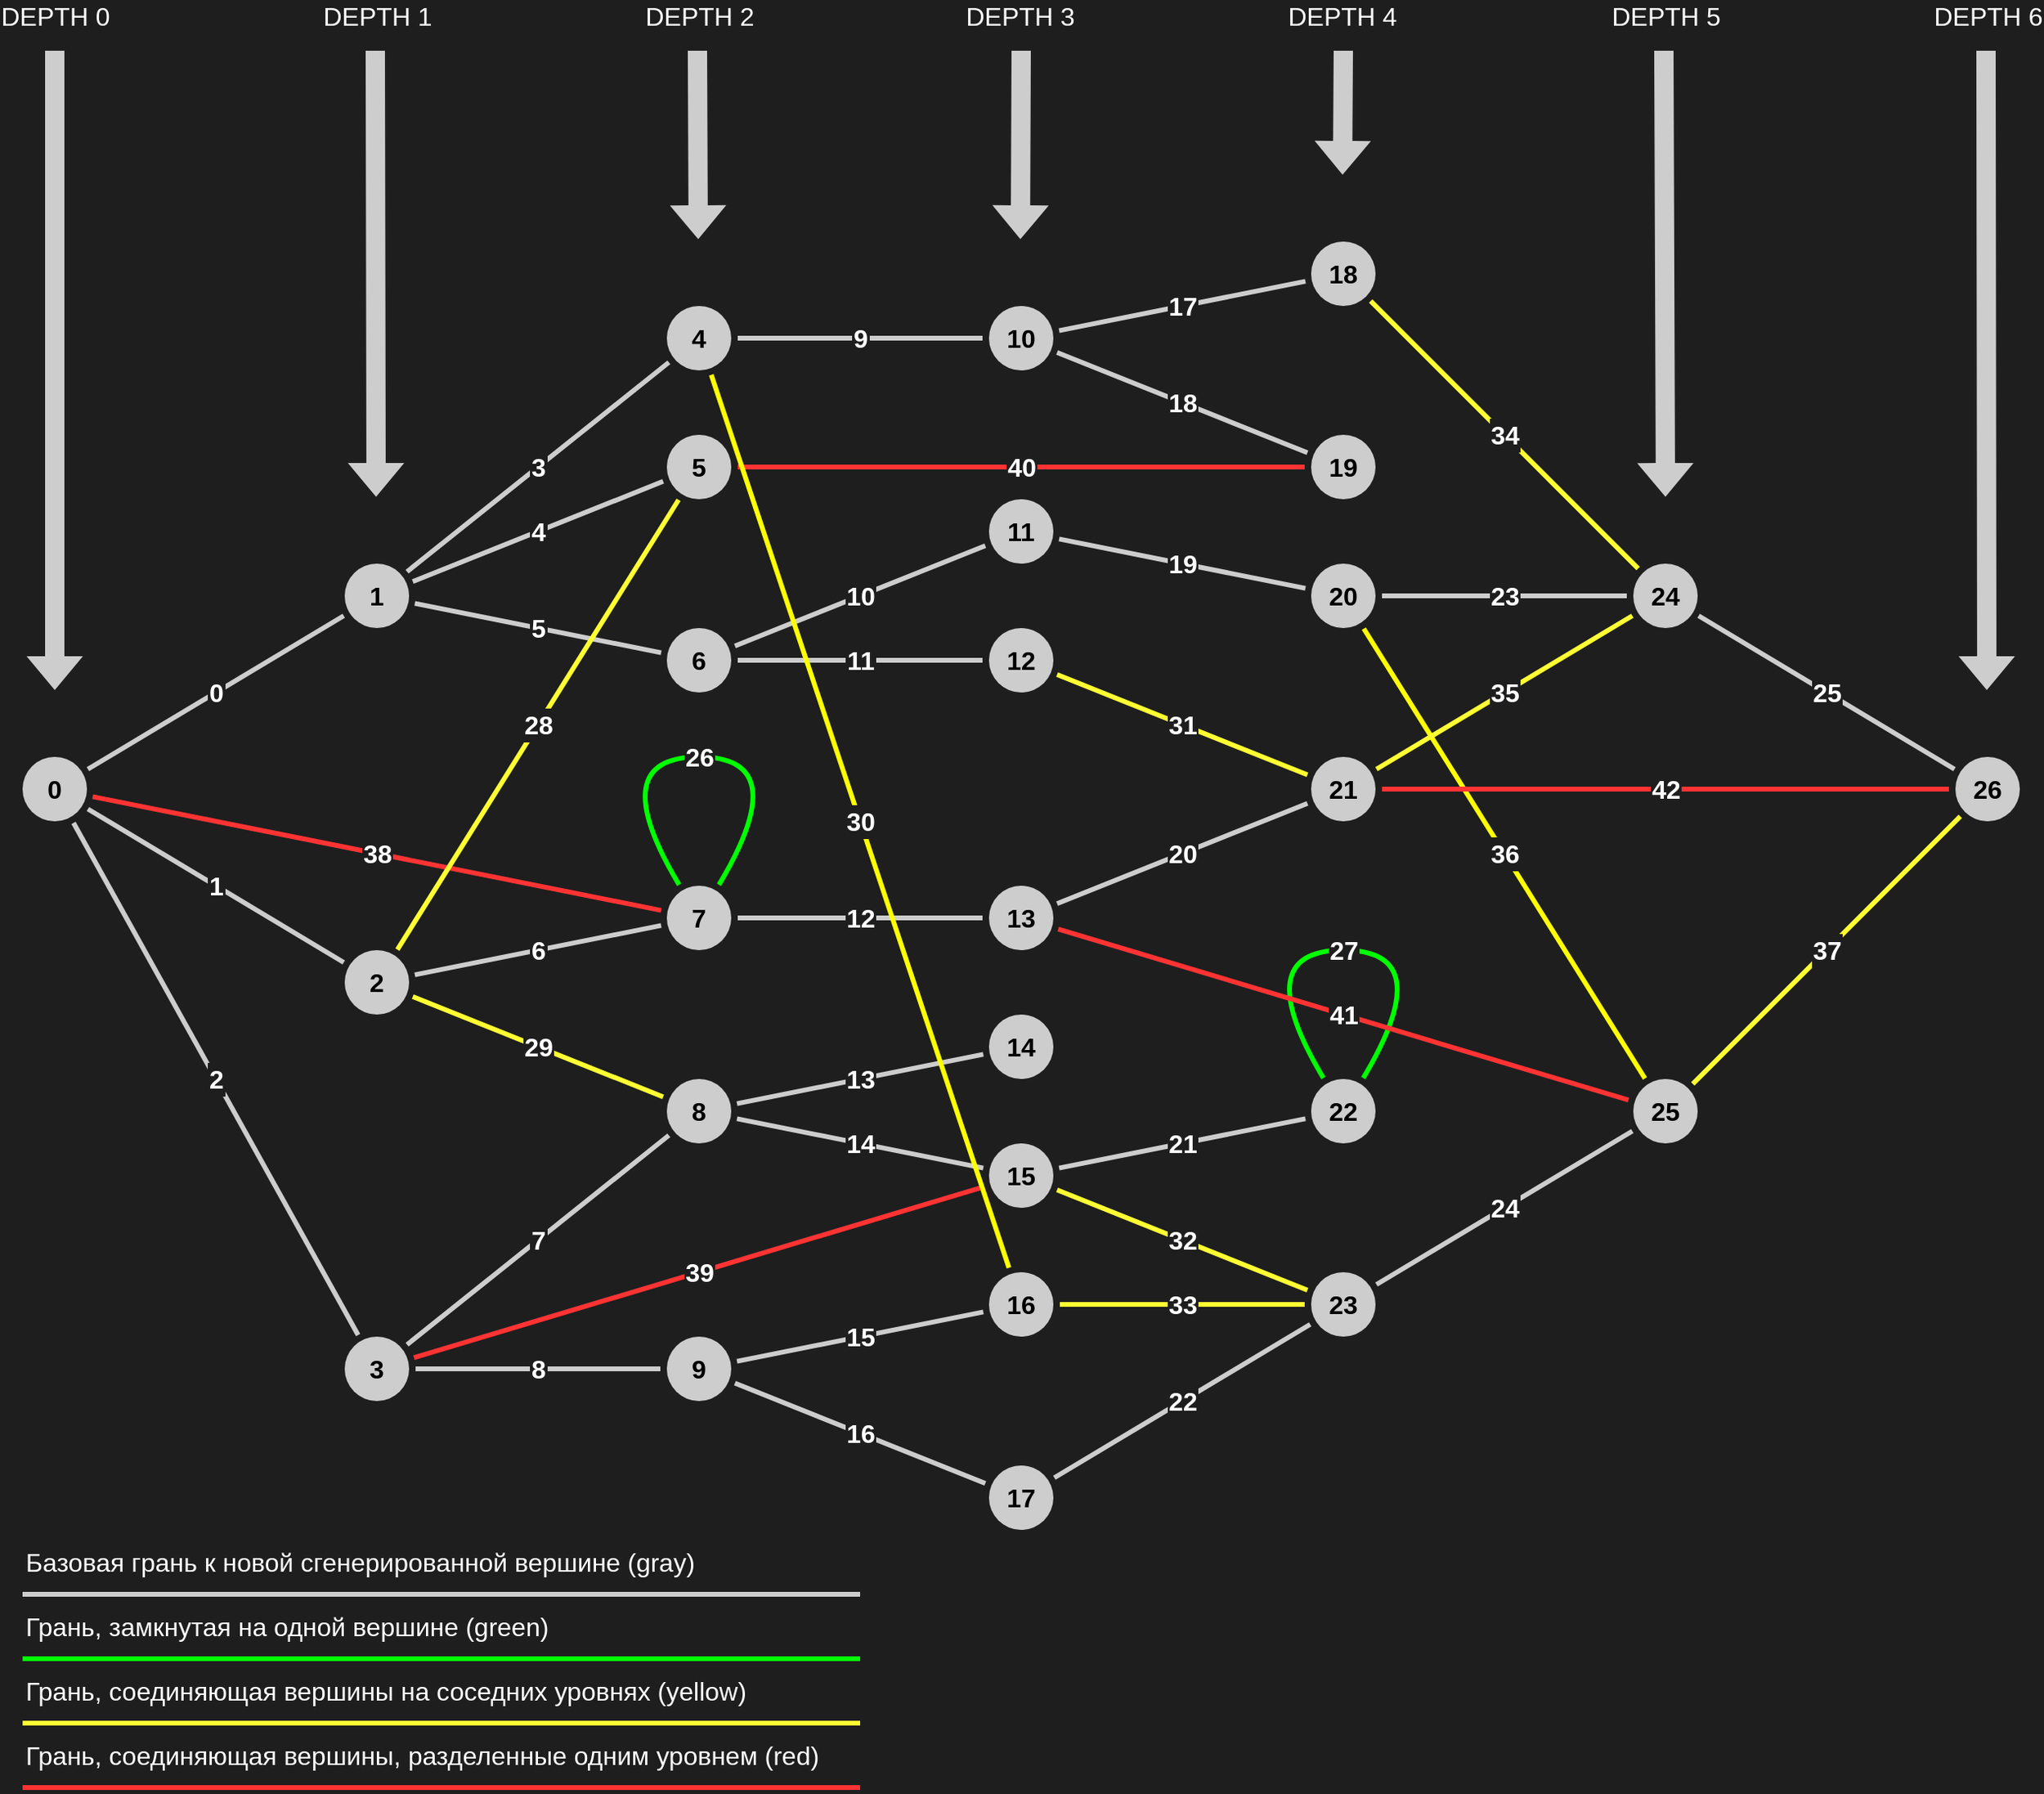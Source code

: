 <mxfile version="15.8.4" type="device"><diagram id="itymWKvPhZMBXYIXJkQ_" name="Page-1"><mxGraphModel dx="2379" dy="1198" grid="1" gridSize="10" guides="1" tooltips="1" connect="1" arrows="1" fold="1" page="0" pageScale="1" pageWidth="827" pageHeight="1169" background="#1e1e1e" math="0" shadow="0"><root><mxCell id="0"/><mxCell id="1" parent="0"/><mxCell id="8jrJ4hIwarg8ChPmGmHA-1" value="0" style="ellipse;aspect=fixed;strokeColor=none;fontStyle=1;fontSize=16;fillColor=#CDCDCD;html=1;whiteSpace=wrap;labelBorderColor=none;verticalAlign=middle;align=center;" parent="1" vertex="1"><mxGeometry x="-120" y="480" width="40" height="40" as="geometry"/></mxCell><mxCell id="8jrJ4hIwarg8ChPmGmHA-24" value="3" style="edgeStyle=none;rounded=0;orthogonalLoop=1;jettySize=auto;endArrow=none;endFill=0;fontSize=16;strokeWidth=3;labelBackgroundColor=#1e1e1e;fontColor=#FFFFFF;fontStyle=1;spacing=2;labelBorderColor=#1e1e1e;verticalAlign=middle;horizontal=1;html=1;shadow=0;strokeColor=#CDCDCD;jumpSize=6;targetPerimeterSpacing=4;sourcePerimeterSpacing=4;" parent="1" source="8jrJ4hIwarg8ChPmGmHA-2" target="8jrJ4hIwarg8ChPmGmHA-5" edge="1"><mxGeometry relative="1" as="geometry"/></mxCell><mxCell id="8jrJ4hIwarg8ChPmGmHA-25" value="5" style="edgeStyle=none;rounded=0;orthogonalLoop=1;jettySize=auto;endArrow=none;endFill=0;fontSize=16;strokeWidth=3;labelBackgroundColor=#1e1e1e;fontColor=#FFFFFF;fontStyle=1;spacing=2;labelBorderColor=#1e1e1e;verticalAlign=middle;horizontal=1;html=1;shadow=0;strokeColor=#CDCDCD;jumpSize=6;targetPerimeterSpacing=4;sourcePerimeterSpacing=4;" parent="1" source="8jrJ4hIwarg8ChPmGmHA-2" target="8jrJ4hIwarg8ChPmGmHA-6" edge="1"><mxGeometry relative="1" as="geometry"/></mxCell><mxCell id="8jrJ4hIwarg8ChPmGmHA-26" value="4" style="edgeStyle=none;rounded=0;orthogonalLoop=1;jettySize=auto;endArrow=none;endFill=0;fontSize=16;strokeWidth=3;labelBackgroundColor=#1e1e1e;fontColor=#FFFFFF;fontStyle=1;spacing=2;labelBorderColor=#1e1e1e;verticalAlign=middle;horizontal=1;html=1;shadow=0;strokeColor=#CDCDCD;jumpSize=6;targetPerimeterSpacing=4;sourcePerimeterSpacing=4;" parent="1" source="8jrJ4hIwarg8ChPmGmHA-2" target="8jrJ4hIwarg8ChPmGmHA-7" edge="1"><mxGeometry relative="1" as="geometry"/></mxCell><mxCell id="8jrJ4hIwarg8ChPmGmHA-2" value="1" style="ellipse;aspect=fixed;strokeColor=none;fontStyle=1;fontSize=16;fillColor=#CDCDCD;html=1;whiteSpace=wrap;labelBorderColor=none;verticalAlign=middle;align=center;" parent="1" vertex="1"><mxGeometry x="80" y="360" width="40" height="40" as="geometry"/></mxCell><mxCell id="8jrJ4hIwarg8ChPmGmHA-27" value="6" style="edgeStyle=none;rounded=0;orthogonalLoop=1;jettySize=auto;endArrow=none;endFill=0;fontSize=16;strokeWidth=3;labelBackgroundColor=#1e1e1e;fontColor=#FFFFFF;fontStyle=1;spacing=2;labelBorderColor=#1e1e1e;verticalAlign=middle;horizontal=1;html=1;shadow=0;strokeColor=#CDCDCD;jumpSize=6;targetPerimeterSpacing=4;sourcePerimeterSpacing=4;" parent="1" source="8jrJ4hIwarg8ChPmGmHA-3" target="8jrJ4hIwarg8ChPmGmHA-8" edge="1"><mxGeometry relative="1" as="geometry"/></mxCell><mxCell id="8jrJ4hIwarg8ChPmGmHA-28" value="29" style="edgeStyle=none;rounded=0;orthogonalLoop=1;jettySize=auto;endArrow=none;endFill=0;fontSize=16;strokeWidth=3;labelBackgroundColor=#1e1e1e;fontColor=#FFFFFF;fontStyle=1;spacing=2;labelBorderColor=#1e1e1e;verticalAlign=middle;horizontal=1;html=1;shadow=0;jumpSize=6;targetPerimeterSpacing=4;sourcePerimeterSpacing=4;strokeColor=#FFFF33;" parent="1" source="8jrJ4hIwarg8ChPmGmHA-3" target="8jrJ4hIwarg8ChPmGmHA-9" edge="1"><mxGeometry relative="1" as="geometry"/></mxCell><mxCell id="8jrJ4hIwarg8ChPmGmHA-3" value="2" style="ellipse;aspect=fixed;strokeColor=none;fontStyle=1;fontSize=16;fillColor=#CDCDCD;html=1;whiteSpace=wrap;labelBorderColor=none;verticalAlign=middle;align=center;" parent="1" vertex="1"><mxGeometry x="80" y="600" width="40" height="40" as="geometry"/></mxCell><mxCell id="8jrJ4hIwarg8ChPmGmHA-30" value="8" style="edgeStyle=none;rounded=0;orthogonalLoop=1;jettySize=auto;endArrow=none;endFill=0;fontSize=16;strokeWidth=3;labelBackgroundColor=#1e1e1e;fontColor=#FFFFFF;fontStyle=1;spacing=2;labelBorderColor=#1e1e1e;verticalAlign=middle;horizontal=1;html=1;shadow=0;strokeColor=#CDCDCD;jumpSize=6;targetPerimeterSpacing=4;sourcePerimeterSpacing=4;" parent="1" source="8jrJ4hIwarg8ChPmGmHA-4" target="8jrJ4hIwarg8ChPmGmHA-11" edge="1"><mxGeometry relative="1" as="geometry"/></mxCell><mxCell id="8jrJ4hIwarg8ChPmGmHA-4" value="3" style="ellipse;aspect=fixed;strokeColor=none;fontStyle=1;fontSize=16;fillColor=#CDCDCD;html=1;whiteSpace=wrap;labelBorderColor=none;verticalAlign=middle;align=center;" parent="1" vertex="1"><mxGeometry x="80" y="840" width="40" height="40" as="geometry"/></mxCell><mxCell id="8jrJ4hIwarg8ChPmGmHA-5" value="4" style="ellipse;aspect=fixed;strokeColor=none;fontStyle=1;fontSize=16;fillColor=#CDCDCD;html=1;whiteSpace=wrap;labelBorderColor=none;verticalAlign=middle;align=center;" parent="1" vertex="1"><mxGeometry x="280" y="200" width="40" height="40" as="geometry"/></mxCell><mxCell id="8jrJ4hIwarg8ChPmGmHA-6" value="6" style="ellipse;aspect=fixed;strokeColor=none;fontStyle=1;fontSize=16;fillColor=#CDCDCD;html=1;whiteSpace=wrap;labelBorderColor=none;verticalAlign=middle;align=center;" parent="1" vertex="1"><mxGeometry x="280" y="400" width="40" height="40" as="geometry"/></mxCell><mxCell id="8jrJ4hIwarg8ChPmGmHA-7" value="5" style="ellipse;aspect=fixed;strokeColor=none;fontStyle=1;fontSize=16;fillColor=#CDCDCD;html=1;whiteSpace=wrap;labelBorderColor=none;verticalAlign=middle;align=center;" parent="1" vertex="1"><mxGeometry x="280" y="280" width="40" height="40" as="geometry"/></mxCell><mxCell id="8jrJ4hIwarg8ChPmGmHA-8" value="7" style="ellipse;aspect=fixed;strokeColor=none;fontStyle=1;fontSize=16;fillColor=#CDCDCD;html=1;whiteSpace=wrap;labelBorderColor=none;verticalAlign=middle;align=center;" parent="1" vertex="1"><mxGeometry x="280" y="560" width="40" height="40" as="geometry"/></mxCell><mxCell id="8jrJ4hIwarg8ChPmGmHA-9" value="8" style="ellipse;aspect=fixed;strokeColor=none;fontStyle=1;fontSize=16;fillColor=#CDCDCD;html=1;whiteSpace=wrap;labelBorderColor=none;verticalAlign=middle;align=center;" parent="1" vertex="1"><mxGeometry x="280" y="680" width="40" height="40" as="geometry"/></mxCell><mxCell id="8jrJ4hIwarg8ChPmGmHA-11" value="9" style="ellipse;aspect=fixed;strokeColor=none;fontStyle=1;fontSize=16;fillColor=#CDCDCD;html=1;whiteSpace=wrap;labelBorderColor=none;verticalAlign=middle;align=center;" parent="1" vertex="1"><mxGeometry x="280" y="840" width="40" height="40" as="geometry"/></mxCell><mxCell id="8jrJ4hIwarg8ChPmGmHA-18" value="0" style="shadow=0;endArrow=none;endFill=0;fontSize=16;strokeWidth=3;labelBackgroundColor=#1e1e1e;fontColor=#FFFFFF;fontStyle=1;spacing=2;labelBorderColor=#1e1e1e;verticalAlign=middle;horizontal=1;html=1;strokeColor=#CDCDCD;jumpSize=6;targetPerimeterSpacing=4;sourcePerimeterSpacing=4;" parent="1" source="8jrJ4hIwarg8ChPmGmHA-1" target="8jrJ4hIwarg8ChPmGmHA-2" edge="1"><mxGeometry width="100" relative="1" as="geometry"><mxPoint x="470" y="450" as="sourcePoint"/><mxPoint x="570" y="450" as="targetPoint"/></mxGeometry></mxCell><mxCell id="8jrJ4hIwarg8ChPmGmHA-19" value="1" style="endArrow=none;endFill=0;fontSize=16;strokeWidth=3;labelBackgroundColor=#1e1e1e;fontColor=#FFFFFF;fontStyle=1;spacing=2;labelBorderColor=#1e1e1e;verticalAlign=middle;horizontal=1;html=1;shadow=0;strokeColor=#CDCDCD;jumpSize=6;targetPerimeterSpacing=4;sourcePerimeterSpacing=4;" parent="1" source="8jrJ4hIwarg8ChPmGmHA-1" target="8jrJ4hIwarg8ChPmGmHA-3" edge="1"><mxGeometry width="100" relative="1" as="geometry"><mxPoint x="-41.056" y="452.111" as="sourcePoint"/><mxPoint x="61.056" y="247.889" as="targetPoint"/></mxGeometry></mxCell><mxCell id="8jrJ4hIwarg8ChPmGmHA-20" value="2" style="endArrow=none;endFill=0;fontSize=16;strokeWidth=3;labelBackgroundColor=#1e1e1e;fontColor=#FFFFFF;fontStyle=1;spacing=2;labelBorderColor=#1e1e1e;verticalAlign=middle;horizontal=1;html=1;shadow=0;strokeColor=#CDCDCD;jumpSize=6;targetPerimeterSpacing=4;sourcePerimeterSpacing=4;" parent="1" source="8jrJ4hIwarg8ChPmGmHA-1" target="8jrJ4hIwarg8ChPmGmHA-4" edge="1"><mxGeometry width="100" relative="1" as="geometry"><mxPoint x="-30" y="470" as="sourcePoint"/><mxPoint x="50" y="470" as="targetPoint"/></mxGeometry></mxCell><mxCell id="uvdwyqljcsSMfk4iOrMK-13" value="16" style="ellipse;aspect=fixed;strokeColor=none;fontStyle=1;fontSize=16;fillColor=#CDCDCD;html=1;whiteSpace=wrap;labelBorderColor=none;verticalAlign=middle;align=center;" parent="1" vertex="1"><mxGeometry x="480" y="800" width="40" height="40" as="geometry"/></mxCell><mxCell id="uvdwyqljcsSMfk4iOrMK-14" value="17" style="ellipse;aspect=fixed;strokeColor=none;fontStyle=1;fontSize=16;fillColor=#CDCDCD;html=1;whiteSpace=wrap;labelBorderColor=none;verticalAlign=middle;align=center;" parent="1" vertex="1"><mxGeometry x="480" y="920" width="40" height="40" as="geometry"/></mxCell><mxCell id="uvdwyqljcsSMfk4iOrMK-16" value="16" style="edgeStyle=none;rounded=0;orthogonalLoop=1;jettySize=auto;endArrow=none;endFill=0;fontSize=16;strokeWidth=3;labelBackgroundColor=#1e1e1e;fontColor=#FFFFFF;fontStyle=1;spacing=2;labelBorderColor=#1e1e1e;verticalAlign=middle;horizontal=1;html=1;shadow=0;strokeColor=#CDCDCD;jumpSize=6;targetPerimeterSpacing=4;sourcePerimeterSpacing=4;" parent="1" source="8jrJ4hIwarg8ChPmGmHA-11" target="uvdwyqljcsSMfk4iOrMK-14" edge="1"><mxGeometry relative="1" as="geometry"><mxPoint x="288" y="1020" as="sourcePoint"/><mxPoint x="360" y="1020" as="targetPoint"/></mxGeometry></mxCell><mxCell id="uvdwyqljcsSMfk4iOrMK-17" value="15" style="edgeStyle=none;rounded=0;orthogonalLoop=1;jettySize=auto;endArrow=none;endFill=0;fontSize=16;strokeWidth=3;labelBackgroundColor=#1e1e1e;fontColor=#FFFFFF;fontStyle=1;spacing=2;labelBorderColor=#1e1e1e;verticalAlign=middle;horizontal=1;html=1;shadow=0;strokeColor=#CDCDCD;jumpSize=6;targetPerimeterSpacing=4;sourcePerimeterSpacing=4;" parent="1" source="8jrJ4hIwarg8ChPmGmHA-11" target="uvdwyqljcsSMfk4iOrMK-13" edge="1"><mxGeometry relative="1" as="geometry"><mxPoint x="350.002" y="859.999" as="sourcePoint"/><mxPoint x="424.442" y="884.891" as="targetPoint"/></mxGeometry></mxCell><mxCell id="uvdwyqljcsSMfk4iOrMK-18" value="14" style="ellipse;aspect=fixed;strokeColor=none;fontStyle=1;fontSize=16;fillColor=#CDCDCD;html=1;whiteSpace=wrap;labelBorderColor=none;verticalAlign=middle;align=center;" parent="1" vertex="1"><mxGeometry x="480" y="640" width="40" height="40" as="geometry"/></mxCell><mxCell id="uvdwyqljcsSMfk4iOrMK-19" value="15" style="ellipse;aspect=fixed;strokeColor=none;fontStyle=1;fontSize=16;fillColor=#CDCDCD;html=1;whiteSpace=wrap;labelBorderColor=none;verticalAlign=middle;align=center;" parent="1" vertex="1"><mxGeometry x="480" y="720" width="40" height="40" as="geometry"/></mxCell><mxCell id="uvdwyqljcsSMfk4iOrMK-21" value="13" style="ellipse;aspect=fixed;strokeColor=none;fontStyle=1;fontSize=16;fillColor=#CDCDCD;html=1;whiteSpace=wrap;labelBorderColor=none;verticalAlign=middle;align=center;" parent="1" vertex="1"><mxGeometry x="480" y="560" width="40" height="40" as="geometry"/></mxCell><mxCell id="uvdwyqljcsSMfk4iOrMK-23" value="12" style="ellipse;aspect=fixed;strokeColor=none;fontStyle=1;fontSize=16;fillColor=#CDCDCD;html=1;whiteSpace=wrap;labelBorderColor=none;verticalAlign=middle;align=center;" parent="1" vertex="1"><mxGeometry x="480" y="400" width="40" height="40" as="geometry"/></mxCell><mxCell id="uvdwyqljcsSMfk4iOrMK-27" value="10" style="ellipse;aspect=fixed;strokeColor=none;fontStyle=1;fontSize=16;fillColor=#CDCDCD;html=1;whiteSpace=wrap;labelBorderColor=none;verticalAlign=middle;align=center;" parent="1" vertex="1"><mxGeometry x="480" y="200" width="40" height="40" as="geometry"/></mxCell><mxCell id="uvdwyqljcsSMfk4iOrMK-30" style="edgeStyle=none;rounded=0;orthogonalLoop=1;jettySize=auto;html=1;exitX=1;exitY=0.5;exitDx=0;exitDy=0;strokeWidth=3;" parent="1" source="8jrJ4hIwarg8ChPmGmHA-9" target="8jrJ4hIwarg8ChPmGmHA-9" edge="1"><mxGeometry relative="1" as="geometry"/></mxCell><mxCell id="uvdwyqljcsSMfk4iOrMK-32" value="14" style="edgeStyle=none;rounded=0;orthogonalLoop=1;jettySize=auto;endArrow=none;endFill=0;fontSize=16;strokeWidth=3;labelBackgroundColor=#1e1e1e;fontColor=#FFFFFF;fontStyle=1;spacing=2;labelBorderColor=#1e1e1e;verticalAlign=middle;horizontal=1;html=1;shadow=0;strokeColor=#CDCDCD;jumpSize=6;targetPerimeterSpacing=4;sourcePerimeterSpacing=4;" parent="1" source="8jrJ4hIwarg8ChPmGmHA-9" target="uvdwyqljcsSMfk4iOrMK-19" edge="1"><mxGeometry relative="1" as="geometry"><mxPoint x="1080.002" y="974.891" as="sourcePoint"/><mxPoint x="1154.442" y="949.999" as="targetPoint"/></mxGeometry></mxCell><mxCell id="uvdwyqljcsSMfk4iOrMK-34" value="13" style="edgeStyle=none;rounded=0;orthogonalLoop=1;jettySize=auto;endArrow=none;endFill=0;fontSize=16;strokeWidth=3;labelBackgroundColor=#1e1e1e;fontColor=#FFFFFF;fontStyle=1;spacing=2;labelBorderColor=#1e1e1e;verticalAlign=middle;horizontal=1;html=1;shadow=0;strokeColor=#CDCDCD;jumpSize=6;targetPerimeterSpacing=4;sourcePerimeterSpacing=4;" parent="1" source="8jrJ4hIwarg8ChPmGmHA-9" target="uvdwyqljcsSMfk4iOrMK-18" edge="1"><mxGeometry relative="1" as="geometry"><mxPoint x="1030.002" y="920.001" as="sourcePoint"/><mxPoint x="1104.442" y="895.109" as="targetPoint"/></mxGeometry></mxCell><mxCell id="uvdwyqljcsSMfk4iOrMK-37" value="12" style="edgeStyle=none;rounded=0;orthogonalLoop=1;jettySize=auto;endArrow=none;endFill=0;fontSize=16;strokeWidth=3;labelBackgroundColor=#1e1e1e;fontColor=#FFFFFF;fontStyle=1;spacing=2;labelBorderColor=#1e1e1e;verticalAlign=middle;horizontal=1;html=1;shadow=0;strokeColor=#CDCDCD;jumpSize=6;targetPerimeterSpacing=4;sourcePerimeterSpacing=4;" parent="1" source="8jrJ4hIwarg8ChPmGmHA-8" target="uvdwyqljcsSMfk4iOrMK-21" edge="1"><mxGeometry relative="1" as="geometry"><mxPoint x="1040.002" y="744.891" as="sourcePoint"/><mxPoint x="1114.442" y="719.999" as="targetPoint"/></mxGeometry></mxCell><mxCell id="uvdwyqljcsSMfk4iOrMK-38" value="11" style="edgeStyle=none;rounded=0;orthogonalLoop=1;jettySize=auto;endArrow=none;endFill=0;fontSize=16;strokeWidth=3;labelBackgroundColor=#1e1e1e;fontColor=#FFFFFF;fontStyle=1;spacing=2;labelBorderColor=#1e1e1e;verticalAlign=middle;horizontal=1;html=1;shadow=0;strokeColor=#CDCDCD;jumpSize=6;targetPerimeterSpacing=4;sourcePerimeterSpacing=4;" parent="1" source="8jrJ4hIwarg8ChPmGmHA-6" target="uvdwyqljcsSMfk4iOrMK-23" edge="1"><mxGeometry relative="1" as="geometry"><mxPoint x="1030.002" y="672.441" as="sourcePoint"/><mxPoint x="1104.442" y="647.549" as="targetPoint"/></mxGeometry></mxCell><mxCell id="uvdwyqljcsSMfk4iOrMK-42" value="9" style="edgeStyle=none;rounded=0;orthogonalLoop=1;jettySize=auto;endArrow=none;endFill=0;fontSize=16;strokeWidth=3;labelBackgroundColor=#1e1e1e;fontColor=#FFFFFF;fontStyle=1;spacing=2;labelBorderColor=#1e1e1e;verticalAlign=middle;horizontal=1;html=1;shadow=0;strokeColor=#CDCDCD;jumpSize=6;targetPerimeterSpacing=4;sourcePerimeterSpacing=4;" parent="1" source="8jrJ4hIwarg8ChPmGmHA-5" target="uvdwyqljcsSMfk4iOrMK-27" edge="1"><mxGeometry relative="1" as="geometry"><mxPoint x="1020.002" y="444.891" as="sourcePoint"/><mxPoint x="1094.442" y="419.999" as="targetPoint"/></mxGeometry></mxCell><mxCell id="uvdwyqljcsSMfk4iOrMK-43" value="26" style="edgeStyle=none;orthogonalLoop=1;jettySize=auto;endArrow=none;endFill=0;fontSize=16;strokeWidth=3;labelBackgroundColor=#1e1e1e;fontColor=#FFFFFF;fontStyle=1;spacing=2;labelBorderColor=#1e1e1e;verticalAlign=middle;horizontal=1;html=1;shadow=0;jumpSize=6;targetPerimeterSpacing=4;sourcePerimeterSpacing=4;curved=1;strokeColor=#00FF00;" parent="1" source="8jrJ4hIwarg8ChPmGmHA-8" target="8jrJ4hIwarg8ChPmGmHA-8" edge="1"><mxGeometry relative="1" as="geometry"><mxPoint x="990.002" y="434.891" as="sourcePoint"/><mxPoint x="1064.442" y="409.999" as="targetPoint"/><Array as="points"><mxPoint x="240" y="480"/><mxPoint x="360" y="480"/></Array></mxGeometry></mxCell><mxCell id="uvdwyqljcsSMfk4iOrMK-44" value="10" style="edgeStyle=none;rounded=0;orthogonalLoop=1;jettySize=auto;endArrow=none;endFill=0;fontSize=16;strokeWidth=3;labelBackgroundColor=#1e1e1e;fontColor=#FFFFFF;fontStyle=1;spacing=2;labelBorderColor=#1e1e1e;verticalAlign=middle;horizontal=1;html=1;shadow=0;strokeColor=#CDCDCD;jumpSize=6;targetPerimeterSpacing=4;sourcePerimeterSpacing=4;" parent="1" source="8jrJ4hIwarg8ChPmGmHA-6" target="uvdwyqljcsSMfk4iOrMK-49" edge="1"><mxGeometry relative="1" as="geometry"><mxPoint x="1030.002" y="344.891" as="sourcePoint"/><mxPoint x="1104.442" y="319.999" as="targetPoint"/></mxGeometry></mxCell><mxCell id="uvdwyqljcsSMfk4iOrMK-45" value="22" style="edgeStyle=none;rounded=0;orthogonalLoop=1;jettySize=auto;endArrow=none;endFill=0;fontSize=16;strokeWidth=3;labelBackgroundColor=#1e1e1e;fontColor=#FFFFFF;fontStyle=1;spacing=2;labelBorderColor=#1e1e1e;verticalAlign=middle;horizontal=1;html=1;shadow=0;strokeColor=#CDCDCD;jumpSize=6;targetPerimeterSpacing=4;sourcePerimeterSpacing=4;" parent="1" source="uvdwyqljcsSMfk4iOrMK-14" target="uvdwyqljcsSMfk4iOrMK-50" edge="1"><mxGeometry relative="1" as="geometry"><mxPoint x="1070.002" y="294.891" as="sourcePoint"/><mxPoint x="1144.442" y="269.999" as="targetPoint"/></mxGeometry></mxCell><mxCell id="uvdwyqljcsSMfk4iOrMK-46" value="33" style="edgeStyle=none;rounded=0;orthogonalLoop=1;jettySize=auto;endArrow=none;endFill=0;fontSize=16;strokeWidth=3;labelBackgroundColor=#1e1e1e;fontColor=#FFFFFF;fontStyle=1;spacing=2;labelBorderColor=#1e1e1e;verticalAlign=middle;horizontal=1;html=1;shadow=0;jumpSize=6;targetPerimeterSpacing=4;sourcePerimeterSpacing=4;strokeColor=#FFFF33;" parent="1" source="uvdwyqljcsSMfk4iOrMK-13" target="uvdwyqljcsSMfk4iOrMK-50" edge="1"><mxGeometry relative="1" as="geometry"><mxPoint x="1060.002" y="254.891" as="sourcePoint"/><mxPoint x="1134.442" y="229.999" as="targetPoint"/></mxGeometry></mxCell><mxCell id="uvdwyqljcsSMfk4iOrMK-47" value="32" style="edgeStyle=none;rounded=0;orthogonalLoop=1;jettySize=auto;endArrow=none;endFill=0;fontSize=16;strokeWidth=3;labelBackgroundColor=#1e1e1e;fontColor=#FFFFFF;fontStyle=1;spacing=2;labelBorderColor=#1e1e1e;verticalAlign=middle;horizontal=1;html=1;shadow=0;jumpSize=6;targetPerimeterSpacing=4;sourcePerimeterSpacing=4;strokeColor=#FFFF33;" parent="1" source="uvdwyqljcsSMfk4iOrMK-19" target="uvdwyqljcsSMfk4iOrMK-50" edge="1"><mxGeometry relative="1" as="geometry"><mxPoint x="1060.002" y="204.891" as="sourcePoint"/><mxPoint x="1134.442" y="179.999" as="targetPoint"/></mxGeometry></mxCell><mxCell id="uvdwyqljcsSMfk4iOrMK-48" value="20" style="edgeStyle=none;rounded=0;orthogonalLoop=1;jettySize=auto;endArrow=none;endFill=0;fontSize=16;strokeWidth=3;labelBackgroundColor=#1e1e1e;fontColor=#FFFFFF;fontStyle=1;spacing=2;labelBorderColor=#1e1e1e;verticalAlign=middle;horizontal=1;html=1;shadow=0;strokeColor=#CDCDCD;jumpSize=6;targetPerimeterSpacing=4;sourcePerimeterSpacing=4;" parent="1" source="uvdwyqljcsSMfk4iOrMK-21" target="uvdwyqljcsSMfk4iOrMK-51" edge="1"><mxGeometry relative="1" as="geometry"><mxPoint x="1070.002" y="160.001" as="sourcePoint"/><mxPoint x="1144.442" y="135.109" as="targetPoint"/></mxGeometry></mxCell><mxCell id="uvdwyqljcsSMfk4iOrMK-49" value="11" style="ellipse;aspect=fixed;strokeColor=none;fontStyle=1;fontSize=16;fillColor=#CDCDCD;html=1;whiteSpace=wrap;labelBorderColor=none;verticalAlign=middle;align=center;" parent="1" vertex="1"><mxGeometry x="480" y="320" width="40" height="40" as="geometry"/></mxCell><mxCell id="uvdwyqljcsSMfk4iOrMK-50" value="23" style="ellipse;aspect=fixed;strokeColor=none;fontStyle=1;fontSize=16;fillColor=#CDCDCD;html=1;whiteSpace=wrap;labelBorderColor=none;verticalAlign=middle;align=center;" parent="1" vertex="1"><mxGeometry x="680" y="800" width="40" height="40" as="geometry"/></mxCell><mxCell id="uvdwyqljcsSMfk4iOrMK-51" value="21" style="ellipse;aspect=fixed;strokeColor=none;fontStyle=1;fontSize=16;fillColor=#CDCDCD;html=1;whiteSpace=wrap;labelBorderColor=none;verticalAlign=middle;align=center;" parent="1" vertex="1"><mxGeometry x="680" y="480" width="40" height="40" as="geometry"/></mxCell><mxCell id="uvdwyqljcsSMfk4iOrMK-54" value="31" style="edgeStyle=none;rounded=0;orthogonalLoop=1;jettySize=auto;endArrow=none;endFill=0;fontSize=16;strokeWidth=3;labelBackgroundColor=#1e1e1e;fontColor=#FFFFFF;fontStyle=1;spacing=2;labelBorderColor=#1e1e1e;verticalAlign=middle;horizontal=1;html=1;shadow=0;jumpSize=6;targetPerimeterSpacing=4;sourcePerimeterSpacing=4;strokeColor=#FFFF33;" parent="1" source="uvdwyqljcsSMfk4iOrMK-23" target="uvdwyqljcsSMfk4iOrMK-51" edge="1"><mxGeometry relative="1" as="geometry"><mxPoint x="890.002" y="553.197" as="sourcePoint"/><mxPoint x="1005.038" y="509.997" as="targetPoint"/></mxGeometry></mxCell><mxCell id="uvdwyqljcsSMfk4iOrMK-55" value="19" style="edgeStyle=none;rounded=0;orthogonalLoop=1;jettySize=auto;endArrow=none;endFill=0;fontSize=16;strokeWidth=3;labelBackgroundColor=#1e1e1e;fontColor=#FFFFFF;fontStyle=1;spacing=2;labelBorderColor=#1e1e1e;verticalAlign=middle;horizontal=1;html=1;shadow=0;strokeColor=#CDCDCD;jumpSize=6;targetPerimeterSpacing=4;sourcePerimeterSpacing=4;" parent="1" source="uvdwyqljcsSMfk4iOrMK-49" target="uvdwyqljcsSMfk4iOrMK-60" edge="1"><mxGeometry relative="1" as="geometry"><mxPoint x="890.002" y="483.197" as="sourcePoint"/><mxPoint x="1005.038" y="439.997" as="targetPoint"/></mxGeometry></mxCell><mxCell id="uvdwyqljcsSMfk4iOrMK-56" value="21" style="edgeStyle=none;rounded=0;orthogonalLoop=1;jettySize=auto;endArrow=none;endFill=0;fontSize=16;strokeWidth=3;labelBackgroundColor=#1e1e1e;fontColor=#FFFFFF;fontStyle=1;spacing=2;labelBorderColor=#1e1e1e;verticalAlign=middle;horizontal=1;html=1;shadow=0;strokeColor=#CDCDCD;jumpSize=6;targetPerimeterSpacing=4;sourcePerimeterSpacing=4;" parent="1" source="uvdwyqljcsSMfk4iOrMK-19" target="uvdwyqljcsSMfk4iOrMK-62" edge="1"><mxGeometry relative="1" as="geometry"><mxPoint x="890.002" y="433.197" as="sourcePoint"/><mxPoint x="1005.038" y="389.997" as="targetPoint"/></mxGeometry></mxCell><mxCell id="uvdwyqljcsSMfk4iOrMK-58" value="17" style="edgeStyle=none;rounded=0;orthogonalLoop=1;jettySize=auto;endArrow=none;endFill=0;fontSize=16;strokeWidth=3;labelBackgroundColor=#1e1e1e;fontColor=#FFFFFF;fontStyle=1;spacing=2;labelBorderColor=#1e1e1e;verticalAlign=middle;horizontal=1;html=1;shadow=0;strokeColor=#CDCDCD;jumpSize=6;targetPerimeterSpacing=4;sourcePerimeterSpacing=4;" parent="1" source="uvdwyqljcsSMfk4iOrMK-27" target="uvdwyqljcsSMfk4iOrMK-64" edge="1"><mxGeometry relative="1" as="geometry"><mxPoint x="890.002" y="333.197" as="sourcePoint"/><mxPoint x="1005.038" y="289.997" as="targetPoint"/></mxGeometry></mxCell><mxCell id="uvdwyqljcsSMfk4iOrMK-59" value="18" style="edgeStyle=none;rounded=0;orthogonalLoop=1;jettySize=auto;endArrow=none;endFill=0;fontSize=16;strokeWidth=3;labelBackgroundColor=#1e1e1e;fontColor=#FFFFFF;fontStyle=1;spacing=2;labelBorderColor=#1e1e1e;verticalAlign=middle;horizontal=1;html=1;shadow=0;strokeColor=#CDCDCD;jumpSize=6;targetPerimeterSpacing=4;sourcePerimeterSpacing=4;" parent="1" source="uvdwyqljcsSMfk4iOrMK-27" target="uvdwyqljcsSMfk4iOrMK-61" edge="1"><mxGeometry relative="1" as="geometry"><mxPoint x="890.002" y="283.197" as="sourcePoint"/><mxPoint x="1005.038" y="239.997" as="targetPoint"/></mxGeometry></mxCell><mxCell id="uvdwyqljcsSMfk4iOrMK-60" value="20" style="ellipse;aspect=fixed;strokeColor=none;fontStyle=1;fontSize=16;fillColor=#CDCDCD;html=1;whiteSpace=wrap;labelBorderColor=none;verticalAlign=middle;align=center;" parent="1" vertex="1"><mxGeometry x="680" y="360" width="40" height="40" as="geometry"/></mxCell><mxCell id="uvdwyqljcsSMfk4iOrMK-61" value="19" style="ellipse;aspect=fixed;strokeColor=none;fontStyle=1;fontSize=16;fillColor=#CDCDCD;html=1;whiteSpace=wrap;labelBorderColor=none;verticalAlign=middle;align=center;" parent="1" vertex="1"><mxGeometry x="680" y="280" width="40" height="40" as="geometry"/></mxCell><mxCell id="uvdwyqljcsSMfk4iOrMK-62" value="22" style="ellipse;aspect=fixed;strokeColor=none;fontStyle=1;fontSize=16;fillColor=#CDCDCD;html=1;whiteSpace=wrap;labelBorderColor=none;verticalAlign=middle;align=center;" parent="1" vertex="1"><mxGeometry x="680" y="680" width="40" height="40" as="geometry"/></mxCell><mxCell id="uvdwyqljcsSMfk4iOrMK-64" value="18" style="ellipse;aspect=fixed;strokeColor=none;fontStyle=1;fontSize=16;fillColor=#CDCDCD;html=1;whiteSpace=wrap;labelBorderColor=none;verticalAlign=middle;align=center;" parent="1" vertex="1"><mxGeometry x="680" y="160" width="40" height="40" as="geometry"/></mxCell><mxCell id="uvdwyqljcsSMfk4iOrMK-68" value="27" style="edgeStyle=none;orthogonalLoop=1;jettySize=auto;endArrow=none;endFill=0;fontSize=16;strokeWidth=3;labelBackgroundColor=#1e1e1e;fontColor=#FFFFFF;fontStyle=1;spacing=2;labelBorderColor=#1e1e1e;verticalAlign=middle;horizontal=1;html=1;shadow=0;jumpSize=6;targetPerimeterSpacing=4;sourcePerimeterSpacing=4;curved=1;strokeColor=#00FF00;" parent="1" source="uvdwyqljcsSMfk4iOrMK-62" target="uvdwyqljcsSMfk4iOrMK-62" edge="1"><mxGeometry relative="1" as="geometry"><mxPoint x="950" y="690" as="sourcePoint"/><mxPoint x="1062" y="690" as="targetPoint"/><Array as="points"><mxPoint x="640" y="600"/><mxPoint x="760" y="600"/></Array></mxGeometry></mxCell><mxCell id="uvdwyqljcsSMfk4iOrMK-69" value="7" style="edgeStyle=none;rounded=0;orthogonalLoop=1;jettySize=auto;endArrow=none;endFill=0;fontSize=16;strokeWidth=3;labelBackgroundColor=#1e1e1e;fontColor=#FFFFFF;fontStyle=1;spacing=2;labelBorderColor=#1e1e1e;verticalAlign=middle;horizontal=1;html=1;shadow=0;strokeColor=#CDCDCD;jumpSize=6;targetPerimeterSpacing=4;sourcePerimeterSpacing=4;" parent="1" source="8jrJ4hIwarg8ChPmGmHA-4" target="8jrJ4hIwarg8ChPmGmHA-9" edge="1"><mxGeometry relative="1" as="geometry"><mxPoint x="1110" y="759" as="sourcePoint"/><mxPoint x="1222" y="759" as="targetPoint"/></mxGeometry></mxCell><mxCell id="uvdwyqljcsSMfk4iOrMK-70" value="36" style="edgeStyle=none;rounded=0;orthogonalLoop=1;jettySize=auto;endArrow=none;endFill=0;fontSize=16;strokeWidth=3;labelBackgroundColor=#1e1e1e;fontColor=#FFFFFF;fontStyle=1;spacing=2;labelBorderColor=#1e1e1e;verticalAlign=middle;horizontal=1;html=1;shadow=0;jumpSize=6;targetPerimeterSpacing=4;sourcePerimeterSpacing=4;strokeColor=#FFFF00;" parent="1" source="uvdwyqljcsSMfk4iOrMK-60" target="uvdwyqljcsSMfk4iOrMK-75" edge="1"><mxGeometry relative="1" as="geometry"><mxPoint x="1230" y="719" as="sourcePoint"/><mxPoint x="1342" y="719" as="targetPoint"/></mxGeometry></mxCell><mxCell id="uvdwyqljcsSMfk4iOrMK-71" value="24" style="edgeStyle=none;rounded=0;orthogonalLoop=1;jettySize=auto;endArrow=none;endFill=0;fontSize=16;strokeWidth=3;labelBackgroundColor=#1e1e1e;fontColor=#FFFFFF;fontStyle=1;spacing=2;labelBorderColor=#1e1e1e;verticalAlign=middle;horizontal=1;html=1;shadow=0;strokeColor=#CDCDCD;jumpSize=6;targetPerimeterSpacing=4;sourcePerimeterSpacing=4;" parent="1" source="uvdwyqljcsSMfk4iOrMK-50" target="uvdwyqljcsSMfk4iOrMK-75" edge="1"><mxGeometry relative="1" as="geometry"><mxPoint x="1220" y="669" as="sourcePoint"/><mxPoint x="1332" y="669" as="targetPoint"/></mxGeometry></mxCell><mxCell id="uvdwyqljcsSMfk4iOrMK-72" value="35" style="edgeStyle=none;rounded=0;orthogonalLoop=1;jettySize=auto;endArrow=none;endFill=0;fontSize=16;strokeWidth=3;labelBackgroundColor=#1e1e1e;fontColor=#FFFFFF;fontStyle=1;spacing=2;labelBorderColor=#1e1e1e;verticalAlign=middle;horizontal=1;html=1;shadow=0;jumpSize=6;targetPerimeterSpacing=4;sourcePerimeterSpacing=4;strokeColor=#FFFF33;" parent="1" source="uvdwyqljcsSMfk4iOrMK-51" target="uvdwyqljcsSMfk4iOrMK-76" edge="1"><mxGeometry relative="1" as="geometry"><mxPoint x="1240" y="619" as="sourcePoint"/><mxPoint x="1352" y="619" as="targetPoint"/></mxGeometry></mxCell><mxCell id="uvdwyqljcsSMfk4iOrMK-73" value="23" style="edgeStyle=none;rounded=0;orthogonalLoop=1;jettySize=auto;endArrow=none;endFill=0;fontSize=16;strokeWidth=3;labelBackgroundColor=#1e1e1e;fontColor=#FFFFFF;fontStyle=1;spacing=2;labelBorderColor=#1e1e1e;verticalAlign=middle;horizontal=1;html=1;shadow=0;strokeColor=#CDCDCD;jumpSize=6;targetPerimeterSpacing=4;sourcePerimeterSpacing=4;" parent="1" source="uvdwyqljcsSMfk4iOrMK-60" target="uvdwyqljcsSMfk4iOrMK-76" edge="1"><mxGeometry relative="1" as="geometry"><mxPoint x="1240" y="568.5" as="sourcePoint"/><mxPoint x="1352" y="568.5" as="targetPoint"/></mxGeometry></mxCell><mxCell id="uvdwyqljcsSMfk4iOrMK-74" value="34" style="edgeStyle=none;rounded=0;orthogonalLoop=1;jettySize=auto;endArrow=none;endFill=0;fontSize=16;strokeWidth=3;labelBackgroundColor=#1e1e1e;fontColor=#FFFFFF;fontStyle=1;spacing=2;labelBorderColor=#1e1e1e;verticalAlign=middle;horizontal=1;html=1;shadow=0;jumpSize=6;targetPerimeterSpacing=4;sourcePerimeterSpacing=4;strokeColor=#FFFF33;" parent="1" source="uvdwyqljcsSMfk4iOrMK-64" target="uvdwyqljcsSMfk4iOrMK-76" edge="1"><mxGeometry relative="1" as="geometry"><mxPoint x="1250" y="528.5" as="sourcePoint"/><mxPoint x="1362" y="528.5" as="targetPoint"/></mxGeometry></mxCell><mxCell id="uvdwyqljcsSMfk4iOrMK-75" value="25" style="ellipse;aspect=fixed;strokeColor=none;fontStyle=1;fontSize=16;fillColor=#CDCDCD;html=1;whiteSpace=wrap;labelBorderColor=none;verticalAlign=middle;align=center;" parent="1" vertex="1"><mxGeometry x="880" y="680" width="40" height="40" as="geometry"/></mxCell><mxCell id="uvdwyqljcsSMfk4iOrMK-76" value="24" style="ellipse;aspect=fixed;strokeColor=none;fontStyle=1;fontSize=16;fillColor=#CDCDCD;html=1;whiteSpace=wrap;labelBorderColor=none;verticalAlign=middle;align=center;" parent="1" vertex="1"><mxGeometry x="880" y="360" width="40" height="40" as="geometry"/></mxCell><mxCell id="uvdwyqljcsSMfk4iOrMK-77" value="26" style="ellipse;aspect=fixed;strokeColor=none;fontStyle=1;fontSize=16;fillColor=#CDCDCD;html=1;whiteSpace=wrap;labelBorderColor=none;verticalAlign=middle;align=center;" parent="1" vertex="1"><mxGeometry x="1080" y="480" width="40" height="40" as="geometry"/></mxCell><mxCell id="uvdwyqljcsSMfk4iOrMK-78" value="25" style="edgeStyle=none;rounded=0;orthogonalLoop=1;jettySize=auto;endArrow=none;endFill=0;fontSize=16;strokeWidth=3;labelBackgroundColor=#1e1e1e;fontColor=#FFFFFF;fontStyle=1;spacing=2;labelBorderColor=#1e1e1e;verticalAlign=middle;horizontal=1;html=1;shadow=0;strokeColor=#CDCDCD;jumpSize=6;targetPerimeterSpacing=4;sourcePerimeterSpacing=4;" parent="1" source="uvdwyqljcsSMfk4iOrMK-76" target="uvdwyqljcsSMfk4iOrMK-77" edge="1"><mxGeometry relative="1" as="geometry"><mxPoint x="1160.001" y="243.699" as="sourcePoint"/><mxPoint x="1340.139" y="640.001" as="targetPoint"/></mxGeometry></mxCell><mxCell id="uvdwyqljcsSMfk4iOrMK-79" value="37" style="edgeStyle=none;rounded=0;orthogonalLoop=1;jettySize=auto;endArrow=none;endFill=0;fontSize=16;strokeWidth=3;labelBackgroundColor=#1e1e1e;fontColor=#FFFFFF;fontStyle=1;spacing=2;labelBorderColor=#1e1e1e;verticalAlign=middle;horizontal=1;html=1;shadow=0;jumpSize=6;targetPerimeterSpacing=4;sourcePerimeterSpacing=4;strokeColor=#FFFF33;" parent="1" source="uvdwyqljcsSMfk4iOrMK-77" target="uvdwyqljcsSMfk4iOrMK-75" edge="1"><mxGeometry relative="1" as="geometry"><mxPoint x="1170.001" y="253.699" as="sourcePoint"/><mxPoint x="1350.139" y="650.001" as="targetPoint"/></mxGeometry></mxCell><mxCell id="uvdwyqljcsSMfk4iOrMK-81" value="DEPTH 0" style="shape=flexArrow;endArrow=classic;html=1;fillColor=#CDCDCD;fontSize=16;fontStyle=0;fontColor=#FFFFFF;labelBackgroundColor=none;strokeWidth=3;strokeColor=none;rounded=1;" parent="1" edge="1"><mxGeometry x="-1" y="-20" width="50" height="50" relative="1" as="geometry"><mxPoint x="-100" y="40" as="sourcePoint"/><mxPoint x="-100" y="440" as="targetPoint"/><mxPoint x="20" y="-20" as="offset"/></mxGeometry></mxCell><mxCell id="uvdwyqljcsSMfk4iOrMK-82" value="DEPTH 1&lt;br&gt;" style="shape=flexArrow;endArrow=classic;html=1;fillColor=#CDCDCD;fontSize=16;fontStyle=0;fontColor=#FFFFFF;labelBackgroundColor=none;strokeWidth=3;strokeColor=none;rounded=1;" parent="1" edge="1"><mxGeometry x="-1" y="20" width="50" height="50" relative="1" as="geometry"><mxPoint x="99" y="40" as="sourcePoint"/><mxPoint x="99.5" y="320" as="targetPoint"/><mxPoint x="-19" y="-20" as="offset"/></mxGeometry></mxCell><mxCell id="uvdwyqljcsSMfk4iOrMK-83" value="DEPTH 2" style="shape=flexArrow;endArrow=classic;html=1;fillColor=#CDCDCD;fontSize=16;fontStyle=0;fontColor=#FFFFFF;labelBackgroundColor=none;strokeWidth=3;strokeColor=none;rounded=1;" parent="1" edge="1"><mxGeometry x="-1" y="20" width="50" height="50" relative="1" as="geometry"><mxPoint x="299" y="40" as="sourcePoint"/><mxPoint x="299.5" y="160" as="targetPoint"/><mxPoint x="-19" y="-20" as="offset"/></mxGeometry></mxCell><mxCell id="uvdwyqljcsSMfk4iOrMK-84" value="DEPTH 3&lt;br&gt;" style="shape=flexArrow;endArrow=classic;html=1;fillColor=#CDCDCD;fontSize=16;fontStyle=0;fontColor=#FFFFFF;labelBackgroundColor=none;strokeWidth=3;strokeColor=none;rounded=1;" parent="1" edge="1"><mxGeometry x="-1" y="-20" width="50" height="50" relative="1" as="geometry"><mxPoint x="500" y="40" as="sourcePoint"/><mxPoint x="499.5" y="160" as="targetPoint"/><mxPoint x="19" y="-20" as="offset"/></mxGeometry></mxCell><mxCell id="uvdwyqljcsSMfk4iOrMK-85" value="DEPTH 4" style="shape=flexArrow;endArrow=classic;html=1;fillColor=#CDCDCD;fontSize=16;fontStyle=0;fontColor=#FFFFFF;labelBackgroundColor=none;strokeWidth=3;strokeColor=none;rounded=1;" parent="1" edge="1"><mxGeometry x="-1" y="-20" width="50" height="50" relative="1" as="geometry"><mxPoint x="700" y="40" as="sourcePoint"/><mxPoint x="699.5" y="120" as="targetPoint"/><mxPoint x="19" y="-20" as="offset"/></mxGeometry></mxCell><mxCell id="uvdwyqljcsSMfk4iOrMK-86" value="DEPTH 5&lt;br&gt;" style="shape=flexArrow;endArrow=classic;html=1;fillColor=#CDCDCD;fontSize=16;fontStyle=0;fontColor=#FFFFFF;labelBackgroundColor=none;strokeWidth=3;strokeColor=none;rounded=1;" parent="1" edge="1"><mxGeometry x="-1" y="20" width="50" height="50" relative="1" as="geometry"><mxPoint x="899" y="40" as="sourcePoint"/><mxPoint x="900" y="320" as="targetPoint"/><mxPoint x="-19" y="-20" as="offset"/></mxGeometry></mxCell><mxCell id="uvdwyqljcsSMfk4iOrMK-87" value="DEPTH 6&lt;br&gt;" style="shape=flexArrow;endArrow=classic;html=1;fillColor=#CDCDCD;fontSize=16;fontStyle=0;fontColor=#FFFFFF;labelBackgroundColor=none;strokeWidth=3;strokeColor=none;rounded=1;" parent="1" edge="1"><mxGeometry x="-1" y="20" width="50" height="50" relative="1" as="geometry"><mxPoint x="1099" y="40" as="sourcePoint"/><mxPoint x="1099.5" y="440" as="targetPoint"/><mxPoint x="-19" y="-20" as="offset"/></mxGeometry></mxCell><mxCell id="uvdwyqljcsSMfk4iOrMK-89" value="38" style="endArrow=none;endFill=0;fontSize=16;strokeWidth=3;labelBackgroundColor=#1e1e1e;fontColor=#FFFFFF;fontStyle=1;spacing=2;labelBorderColor=#1e1e1e;verticalAlign=middle;horizontal=1;html=1;shadow=0;jumpSize=6;targetPerimeterSpacing=4;sourcePerimeterSpacing=4;strokeColor=#FF3333;" parent="1" source="8jrJ4hIwarg8ChPmGmHA-1" target="8jrJ4hIwarg8ChPmGmHA-8" edge="1"><mxGeometry width="100" relative="1" as="geometry"><mxPoint x="-330.0" y="530.989" as="sourcePoint"/><mxPoint x="-153.295" y="849.02" as="targetPoint"/></mxGeometry></mxCell><mxCell id="uvdwyqljcsSMfk4iOrMK-90" value="39" style="endArrow=none;endFill=0;fontSize=16;strokeWidth=3;labelBackgroundColor=#1e1e1e;fontColor=#FFFFFF;fontStyle=1;spacing=2;labelBorderColor=#1e1e1e;verticalAlign=middle;horizontal=1;html=1;shadow=0;jumpSize=6;targetPerimeterSpacing=4;sourcePerimeterSpacing=4;strokeColor=#FF3333;" parent="1" source="uvdwyqljcsSMfk4iOrMK-19" target="8jrJ4hIwarg8ChPmGmHA-4" edge="1"><mxGeometry width="100" relative="1" as="geometry"><mxPoint x="-220.0" y="639.999" as="sourcePoint"/><mxPoint x="-43.295" y="958.03" as="targetPoint"/></mxGeometry></mxCell><mxCell id="uvdwyqljcsSMfk4iOrMK-92" value="40" style="endArrow=none;endFill=0;fontSize=16;strokeWidth=3;labelBackgroundColor=#1e1e1e;fontColor=#FFFFFF;fontStyle=1;spacing=2;labelBorderColor=#1e1e1e;verticalAlign=middle;horizontal=1;html=1;shadow=0;jumpSize=6;targetPerimeterSpacing=4;sourcePerimeterSpacing=4;strokeColor=#FF3333;" parent="1" source="8jrJ4hIwarg8ChPmGmHA-7" target="uvdwyqljcsSMfk4iOrMK-61" edge="1"><mxGeometry width="100" relative="1" as="geometry"><mxPoint x="319.996" y="80.005" as="sourcePoint"/><mxPoint x="672.926" y="150.603" as="targetPoint"/></mxGeometry></mxCell><mxCell id="uvdwyqljcsSMfk4iOrMK-93" value="41" style="endArrow=none;endFill=0;fontSize=16;strokeWidth=3;labelBackgroundColor=#1e1e1e;fontColor=#FFFFFF;fontStyle=1;spacing=2;labelBorderColor=#1e1e1e;verticalAlign=middle;horizontal=1;html=1;shadow=0;jumpSize=6;targetPerimeterSpacing=4;sourcePerimeterSpacing=4;strokeColor=#FF3333;" parent="1" source="uvdwyqljcsSMfk4iOrMK-75" target="uvdwyqljcsSMfk4iOrMK-21" edge="1"><mxGeometry width="100" relative="1" as="geometry"><mxPoint x="1144.02" y="860.001" as="sourcePoint"/><mxPoint x="789.998" y="966.214" as="targetPoint"/></mxGeometry></mxCell><mxCell id="uvdwyqljcsSMfk4iOrMK-94" value="42" style="endArrow=none;endFill=0;fontSize=16;strokeWidth=3;labelBackgroundColor=#1e1e1e;fontColor=#FFFFFF;fontStyle=1;spacing=2;labelBorderColor=#1e1e1e;verticalAlign=middle;horizontal=1;html=1;shadow=0;jumpSize=6;targetPerimeterSpacing=4;sourcePerimeterSpacing=4;strokeColor=#FF3333;" parent="1" source="uvdwyqljcsSMfk4iOrMK-77" target="uvdwyqljcsSMfk4iOrMK-51" edge="1"><mxGeometry width="100" relative="1" as="geometry"><mxPoint x="1304.02" y="879.999" as="sourcePoint"/><mxPoint x="949.998" y="773.786" as="targetPoint"/></mxGeometry></mxCell><mxCell id="uvdwyqljcsSMfk4iOrMK-95" value="28" style="endArrow=none;endFill=0;fontSize=16;strokeWidth=3;labelBackgroundColor=#1e1e1e;fontColor=#FFFFFF;fontStyle=1;spacing=2;labelBorderColor=#1e1e1e;verticalAlign=middle;horizontal=1;html=1;shadow=0;jumpSize=6;targetPerimeterSpacing=4;sourcePerimeterSpacing=4;strokeColor=#FFFF33;" parent="1" source="8jrJ4hIwarg8ChPmGmHA-7" target="8jrJ4hIwarg8ChPmGmHA-3" edge="1"><mxGeometry width="100" relative="1" as="geometry"><mxPoint x="-190.0" y="730.004" as="sourcePoint"/><mxPoint x="-31.18" y="825.342" as="targetPoint"/></mxGeometry></mxCell><mxCell id="uvdwyqljcsSMfk4iOrMK-96" value="30" style="endArrow=none;endFill=0;fontSize=16;strokeWidth=3;labelBackgroundColor=#1e1e1e;fontColor=#FFFFFF;fontStyle=1;spacing=2;labelBorderColor=#1e1e1e;verticalAlign=middle;horizontal=1;html=1;shadow=0;jumpSize=6;targetPerimeterSpacing=4;sourcePerimeterSpacing=4;strokeColor=#FFFF00;" parent="1" source="8jrJ4hIwarg8ChPmGmHA-5" target="uvdwyqljcsSMfk4iOrMK-13" edge="1"><mxGeometry width="100" relative="1" as="geometry"><mxPoint x="1189.267" y="649.996" as="sourcePoint"/><mxPoint x="1010.733" y="1007.064" as="targetPoint"/></mxGeometry></mxCell><mxCell id="uvdwyqljcsSMfk4iOrMK-105" value="Базовая грань к новой сгенерированной вершине (gray)" style="endArrow=none;endFill=0;fontSize=16;strokeWidth=3;labelBackgroundColor=none;fontColor=#FFFFFF;fontStyle=0;spacing=2;labelBorderColor=none;verticalAlign=middle;horizontal=1;html=1;shadow=0;strokeColor=#CDCDCD;jumpSize=6;targetPerimeterSpacing=4;sourcePerimeterSpacing=4;align=left;" parent="1" edge="1"><mxGeometry x="-1" y="20" width="100" relative="1" as="geometry"><mxPoint x="-120" y="1000.0" as="sourcePoint"/><mxPoint x="400" y="1000.0" as="targetPoint"/><mxPoint as="offset"/></mxGeometry></mxCell><mxCell id="uvdwyqljcsSMfk4iOrMK-106" value="Грань, замкнутая на одной вершине (green)" style="edgeStyle=none;orthogonalLoop=1;jettySize=auto;endArrow=none;endFill=0;fontSize=16;strokeWidth=3;labelBackgroundColor=none;fontColor=#FFFFFF;fontStyle=0;spacing=2;labelBorderColor=none;verticalAlign=middle;horizontal=1;html=1;shadow=0;jumpSize=6;targetPerimeterSpacing=4;sourcePerimeterSpacing=4;strokeColor=#00FF00;align=left;rounded=0;" parent="1" edge="1"><mxGeometry x="-1" y="20" relative="1" as="geometry"><mxPoint x="-120" y="1040" as="sourcePoint"/><mxPoint x="400" y="1040" as="targetPoint"/><Array as="points"/><mxPoint as="offset"/></mxGeometry></mxCell><mxCell id="uvdwyqljcsSMfk4iOrMK-107" value="Грань, соединяющая вершины на соседних уровнях (yellow)" style="endArrow=none;endFill=0;fontSize=16;strokeWidth=3;labelBackgroundColor=none;fontColor=#FFFFFF;fontStyle=0;spacing=2;labelBorderColor=none;verticalAlign=middle;horizontal=1;html=1;shadow=0;jumpSize=6;targetPerimeterSpacing=4;sourcePerimeterSpacing=4;strokeColor=#FFFF33;align=left;" parent="1" edge="1"><mxGeometry x="1" y="-20" width="100" relative="1" as="geometry"><mxPoint x="400" y="1080" as="sourcePoint"/><mxPoint x="-120" y="1080" as="targetPoint"/><mxPoint as="offset"/></mxGeometry></mxCell><mxCell id="uvdwyqljcsSMfk4iOrMK-108" value="Грань, соединяющая вершины, разделенные одним уровнем (red)" style="endArrow=none;endFill=0;fontSize=16;strokeWidth=3;labelBackgroundColor=none;fontColor=#FFFFFF;fontStyle=0;spacing=2;labelBorderColor=none;verticalAlign=middle;horizontal=1;html=1;shadow=0;jumpSize=6;targetPerimeterSpacing=4;sourcePerimeterSpacing=4;strokeColor=#FF3333;align=left;" parent="1" edge="1"><mxGeometry x="1" y="-20" width="100" relative="1" as="geometry"><mxPoint x="400" y="1120" as="sourcePoint"/><mxPoint x="-120" y="1120" as="targetPoint"/><mxPoint as="offset"/></mxGeometry></mxCell></root></mxGraphModel></diagram></mxfile>